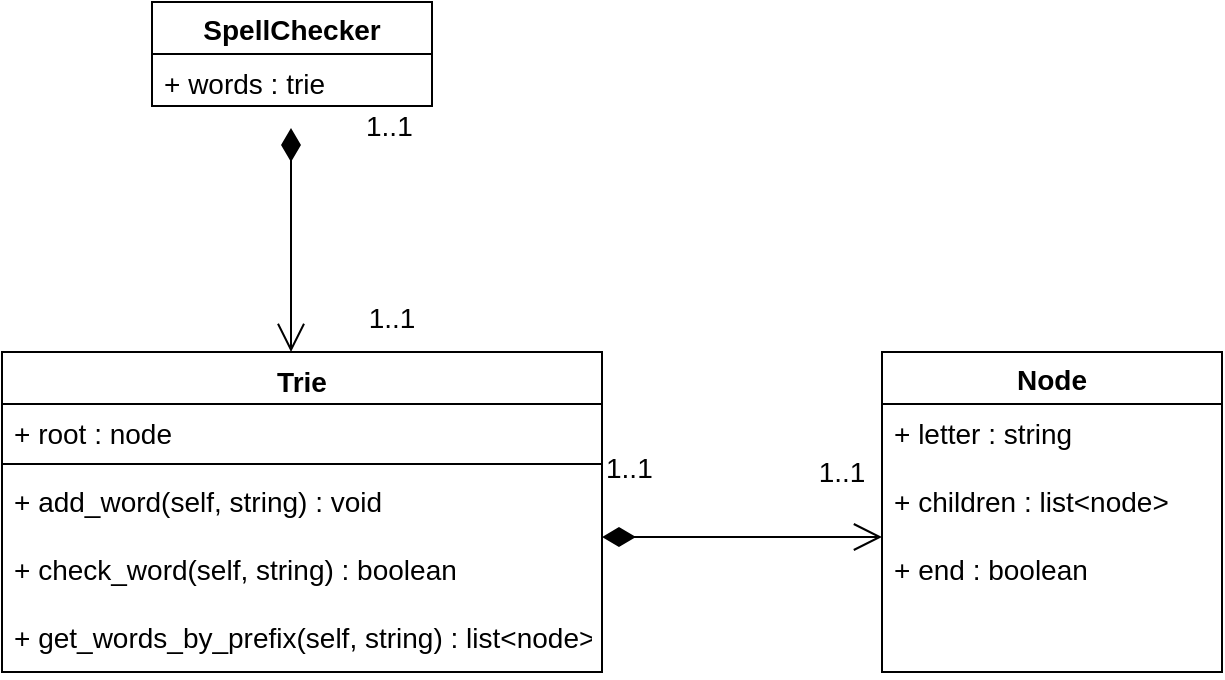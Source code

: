 <mxfile version="10.5.9" type="device"><diagram id="VnwYKU8tpylAkT4YpFSX" name="Page-1"><mxGraphModel dx="1010" dy="550" grid="1" gridSize="10" guides="1" tooltips="1" connect="1" arrows="1" fold="1" page="1" pageScale="1" pageWidth="1169" pageHeight="827" math="0" shadow="0"><root><mxCell id="0"/><mxCell id="1" parent="0"/><mxCell id="4v1Ydd9CXpMFxJbXarkv-1" value="Trie" style="swimlane;fontStyle=1;align=center;verticalAlign=top;childLayout=stackLayout;horizontal=1;startSize=26;horizontalStack=0;resizeParent=1;resizeParentMax=0;resizeLast=0;collapsible=1;marginBottom=0;fontSize=14;" parent="1" vertex="1"><mxGeometry x="240" y="202" width="300" height="160" as="geometry"/></mxCell><mxCell id="4v1Ydd9CXpMFxJbXarkv-2" value="+ root : node&#10;" style="text;strokeColor=none;fillColor=none;align=left;verticalAlign=top;spacingLeft=4;spacingRight=4;overflow=hidden;rotatable=0;points=[[0,0.5],[1,0.5]];portConstraint=eastwest;fontSize=14;" parent="4v1Ydd9CXpMFxJbXarkv-1" vertex="1"><mxGeometry y="26" width="300" height="26" as="geometry"/></mxCell><mxCell id="4v1Ydd9CXpMFxJbXarkv-3" value="" style="line;strokeWidth=1;fillColor=none;align=left;verticalAlign=middle;spacingTop=-1;spacingLeft=3;spacingRight=3;rotatable=0;labelPosition=right;points=[];portConstraint=eastwest;fontSize=14;" parent="4v1Ydd9CXpMFxJbXarkv-1" vertex="1"><mxGeometry y="52" width="300" height="8" as="geometry"/></mxCell><mxCell id="4v1Ydd9CXpMFxJbXarkv-4" value="+ add_word(self, string) : void&#10;&#10;+ check_word(self, string) : boolean&#10;&#10;+ get_words_by_prefix(self, string) : list&lt;node&gt;&#10;" style="text;strokeColor=none;fillColor=none;align=left;verticalAlign=top;spacingLeft=4;spacingRight=4;overflow=hidden;rotatable=0;points=[[0,0.5],[1,0.5]];portConstraint=eastwest;fontSize=14;" parent="4v1Ydd9CXpMFxJbXarkv-1" vertex="1"><mxGeometry y="60" width="300" height="100" as="geometry"/></mxCell><mxCell id="4v1Ydd9CXpMFxJbXarkv-5" value="SpellChecker" style="swimlane;fontStyle=1;childLayout=stackLayout;horizontal=1;startSize=26;fillColor=none;horizontalStack=0;resizeParent=1;resizeParentMax=0;resizeLast=0;collapsible=1;marginBottom=0;fontSize=14;" parent="1" vertex="1"><mxGeometry x="315" y="27" width="140" height="52" as="geometry"/></mxCell><mxCell id="4v1Ydd9CXpMFxJbXarkv-6" value="+ words : trie&#10;" style="text;strokeColor=none;fillColor=none;align=left;verticalAlign=top;spacingLeft=4;spacingRight=4;overflow=hidden;rotatable=0;points=[[0,0.5],[1,0.5]];portConstraint=eastwest;fontSize=14;" parent="4v1Ydd9CXpMFxJbXarkv-5" vertex="1"><mxGeometry y="26" width="140" height="26" as="geometry"/></mxCell><mxCell id="4v1Ydd9CXpMFxJbXarkv-13" value="Node" style="swimlane;fontStyle=1;childLayout=stackLayout;horizontal=1;startSize=26;fillColor=none;horizontalStack=0;resizeParent=1;resizeParentMax=0;resizeLast=0;collapsible=1;marginBottom=0;fontSize=14;align=center;" parent="1" vertex="1"><mxGeometry x="680" y="202" width="170" height="160" as="geometry"/></mxCell><mxCell id="4v1Ydd9CXpMFxJbXarkv-14" value="+ letter : string&#10;&#10;+ children : list&lt;node&gt;&#10;&#10;+ end : boolean" style="text;strokeColor=none;fillColor=none;align=left;verticalAlign=top;spacingLeft=4;spacingRight=4;overflow=hidden;rotatable=0;points=[[0,0.5],[1,0.5]];portConstraint=eastwest;fontSize=14;" parent="4v1Ydd9CXpMFxJbXarkv-13" vertex="1"><mxGeometry y="26" width="170" height="134" as="geometry"/></mxCell><mxCell id="4v1Ydd9CXpMFxJbXarkv-17" value="1..1" style="endArrow=open;html=1;endSize=12;startArrow=diamondThin;startSize=14;startFill=1;edgeStyle=orthogonalEdgeStyle;align=left;verticalAlign=bottom;fontSize=14;entryX=0.586;entryY=0.001;entryDx=0;entryDy=0;entryPerimeter=0;" parent="1" edge="1"><mxGeometry x="-0.232" y="48" relative="1" as="geometry"><mxPoint x="384.5" y="90" as="sourcePoint"/><mxPoint x="384.5" y="202" as="targetPoint"/><Array as="points"><mxPoint x="384.5" y="133"/><mxPoint x="384.5" y="133"/></Array><mxPoint x="-13" y="-33" as="offset"/></mxGeometry></mxCell><mxCell id="4v1Ydd9CXpMFxJbXarkv-19" value="1..1" style="text;html=1;strokeColor=none;fillColor=none;align=center;verticalAlign=middle;whiteSpace=wrap;rounded=0;fontSize=14;" parent="1" vertex="1"><mxGeometry x="415" y="180" width="40" height="10" as="geometry"/></mxCell><mxCell id="4v1Ydd9CXpMFxJbXarkv-21" value="1..1" style="endArrow=open;html=1;endSize=12;startArrow=diamondThin;startSize=14;startFill=1;edgeStyle=orthogonalEdgeStyle;align=left;verticalAlign=bottom;fontSize=14;" parent="1" edge="1"><mxGeometry x="-1" y="25" relative="1" as="geometry"><mxPoint x="540" y="294.5" as="sourcePoint"/><mxPoint x="680" y="294.5" as="targetPoint"/><mxPoint y="1" as="offset"/></mxGeometry></mxCell><mxCell id="4v1Ydd9CXpMFxJbXarkv-23" value="1..1" style="text;html=1;strokeColor=none;fillColor=none;align=center;verticalAlign=middle;whiteSpace=wrap;rounded=0;fontSize=14;" parent="1" vertex="1"><mxGeometry x="640" y="252" width="40" height="20" as="geometry"/></mxCell></root></mxGraphModel></diagram></mxfile>